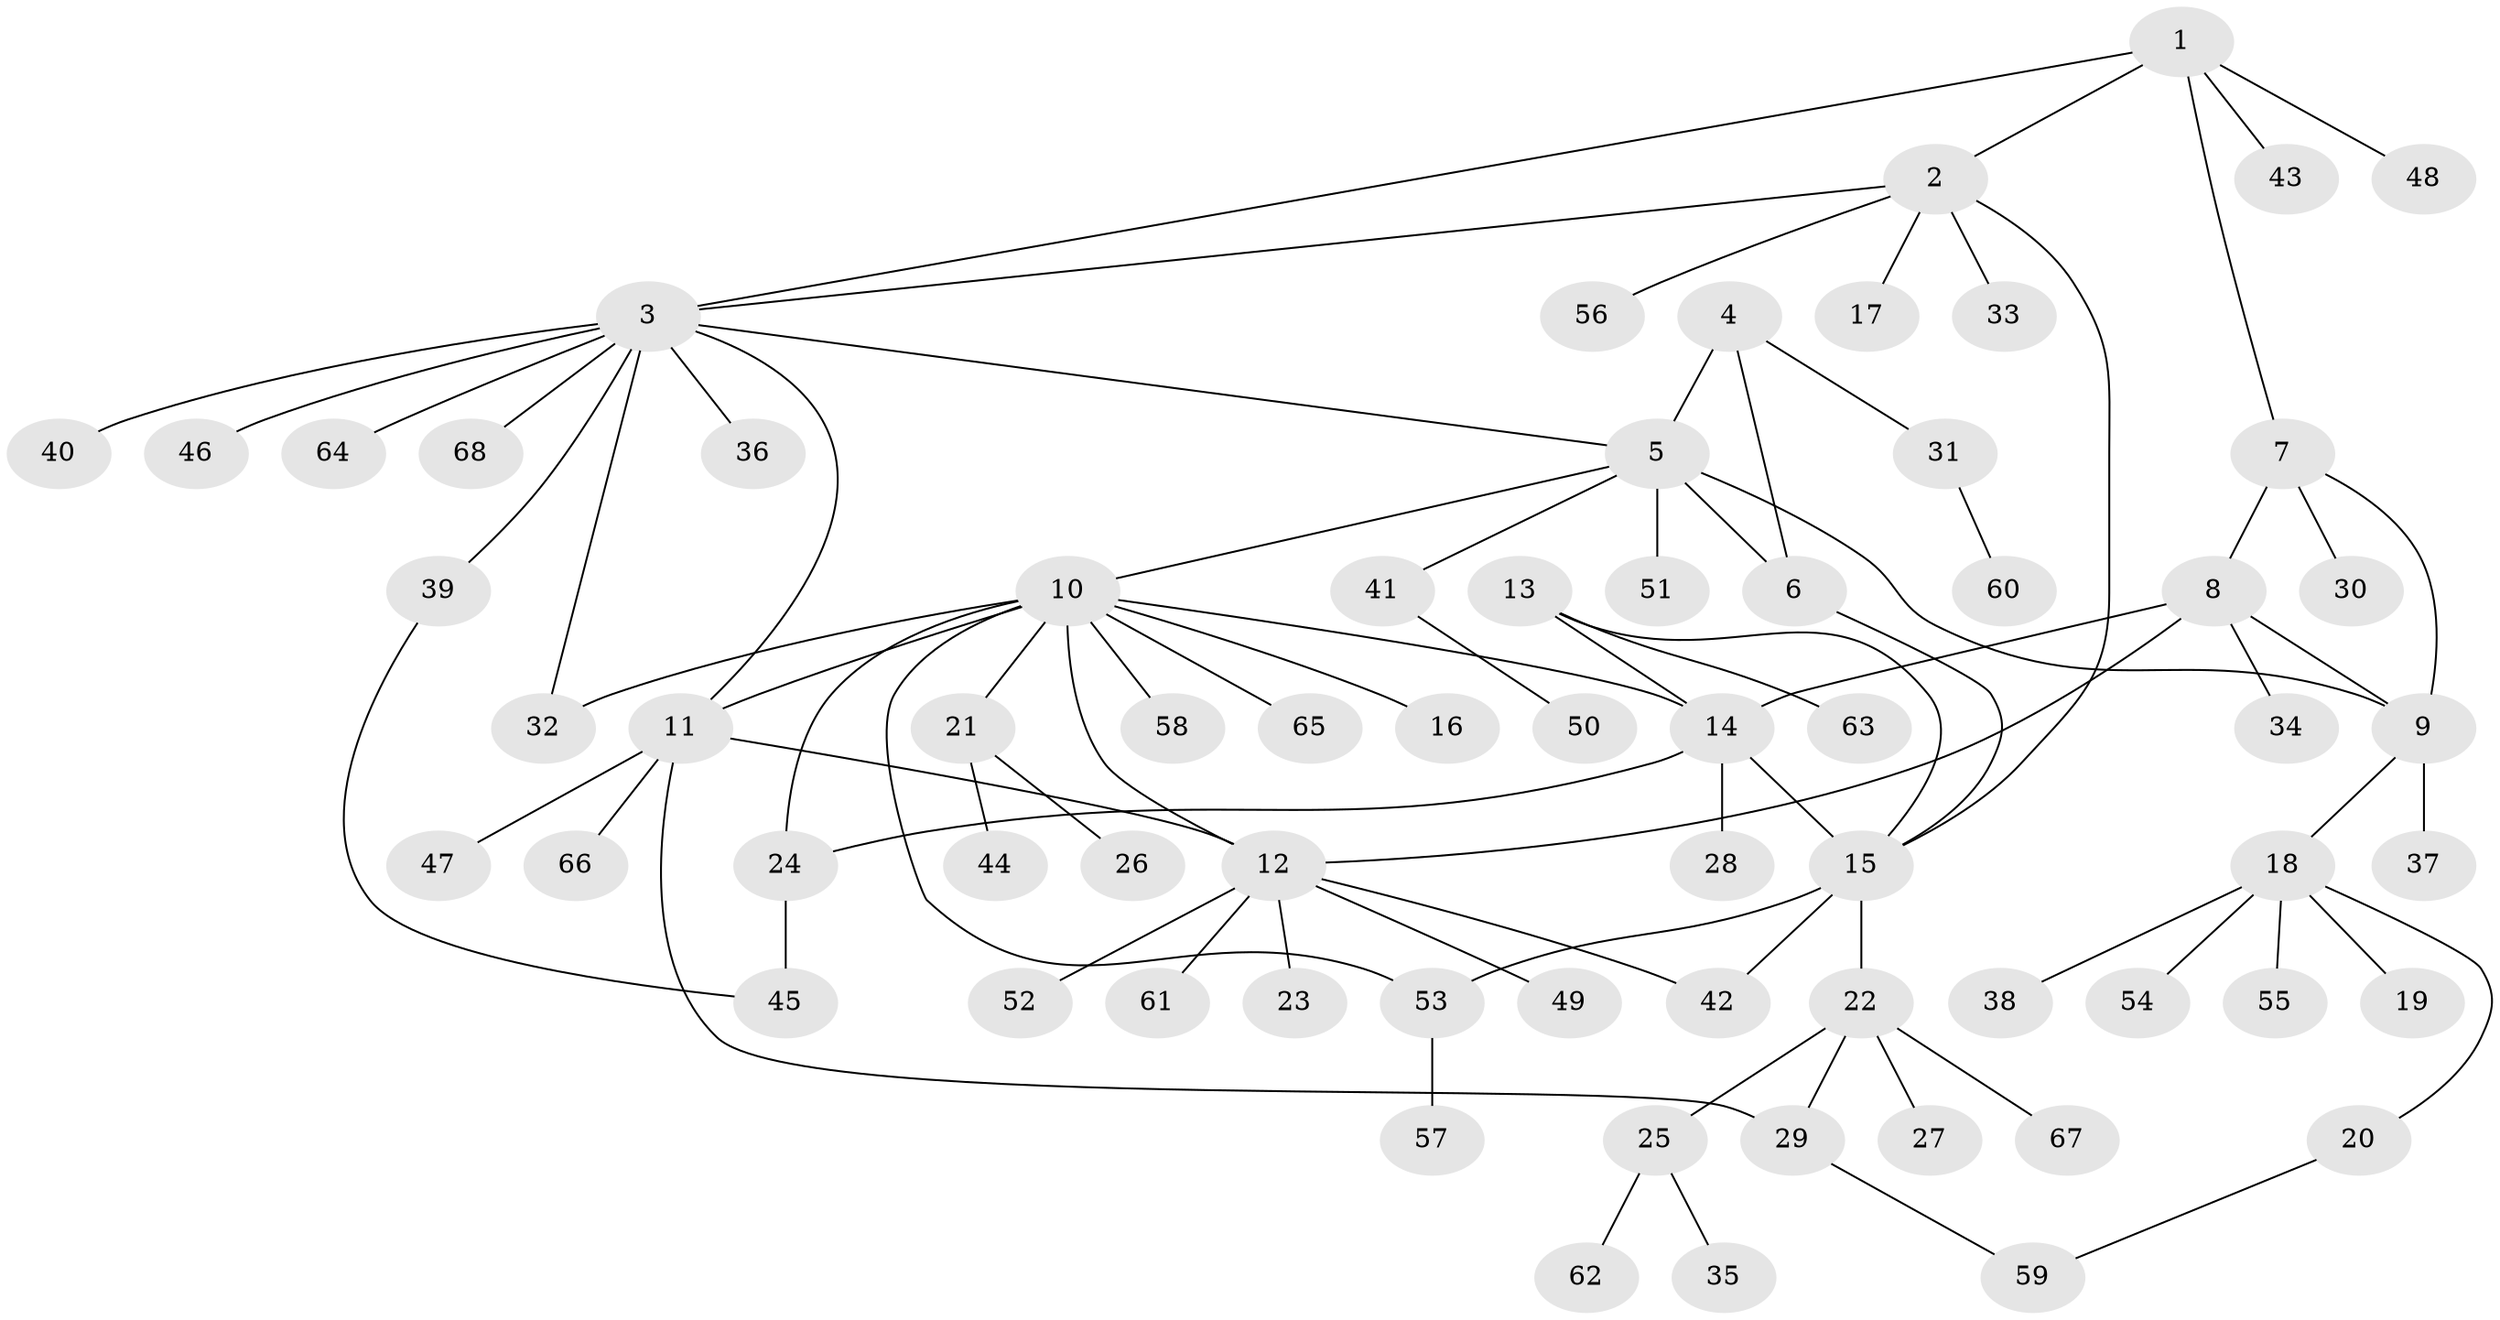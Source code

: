 // Generated by graph-tools (version 1.1) at 2025/15/03/09/25 04:15:55]
// undirected, 68 vertices, 85 edges
graph export_dot {
graph [start="1"]
  node [color=gray90,style=filled];
  1;
  2;
  3;
  4;
  5;
  6;
  7;
  8;
  9;
  10;
  11;
  12;
  13;
  14;
  15;
  16;
  17;
  18;
  19;
  20;
  21;
  22;
  23;
  24;
  25;
  26;
  27;
  28;
  29;
  30;
  31;
  32;
  33;
  34;
  35;
  36;
  37;
  38;
  39;
  40;
  41;
  42;
  43;
  44;
  45;
  46;
  47;
  48;
  49;
  50;
  51;
  52;
  53;
  54;
  55;
  56;
  57;
  58;
  59;
  60;
  61;
  62;
  63;
  64;
  65;
  66;
  67;
  68;
  1 -- 2;
  1 -- 3;
  1 -- 7;
  1 -- 43;
  1 -- 48;
  2 -- 3;
  2 -- 15;
  2 -- 17;
  2 -- 33;
  2 -- 56;
  3 -- 5;
  3 -- 11;
  3 -- 32;
  3 -- 36;
  3 -- 39;
  3 -- 40;
  3 -- 46;
  3 -- 64;
  3 -- 68;
  4 -- 5;
  4 -- 6;
  4 -- 31;
  5 -- 6;
  5 -- 9;
  5 -- 10;
  5 -- 41;
  5 -- 51;
  6 -- 15;
  7 -- 8;
  7 -- 9;
  7 -- 30;
  8 -- 9;
  8 -- 12;
  8 -- 14;
  8 -- 34;
  9 -- 18;
  9 -- 37;
  10 -- 11;
  10 -- 12;
  10 -- 14;
  10 -- 16;
  10 -- 21;
  10 -- 24;
  10 -- 32;
  10 -- 53;
  10 -- 58;
  10 -- 65;
  11 -- 12;
  11 -- 29;
  11 -- 47;
  11 -- 66;
  12 -- 23;
  12 -- 42;
  12 -- 49;
  12 -- 52;
  12 -- 61;
  13 -- 14;
  13 -- 15;
  13 -- 63;
  14 -- 15;
  14 -- 24;
  14 -- 28;
  15 -- 22;
  15 -- 42;
  15 -- 53;
  18 -- 19;
  18 -- 20;
  18 -- 38;
  18 -- 54;
  18 -- 55;
  20 -- 59;
  21 -- 26;
  21 -- 44;
  22 -- 25;
  22 -- 27;
  22 -- 29;
  22 -- 67;
  24 -- 45;
  25 -- 35;
  25 -- 62;
  29 -- 59;
  31 -- 60;
  39 -- 45;
  41 -- 50;
  53 -- 57;
}
